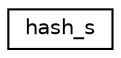digraph "Graphical Class Hierarchy"
{
  edge [fontname="Helvetica",fontsize="10",labelfontname="Helvetica",labelfontsize="10"];
  node [fontname="Helvetica",fontsize="10",shape=record];
  rankdir="LR";
  Node0 [label="hash_s",height=0.2,width=0.4,color="black", fillcolor="white", style="filled",URL="$unionhash__s.html"];
}
